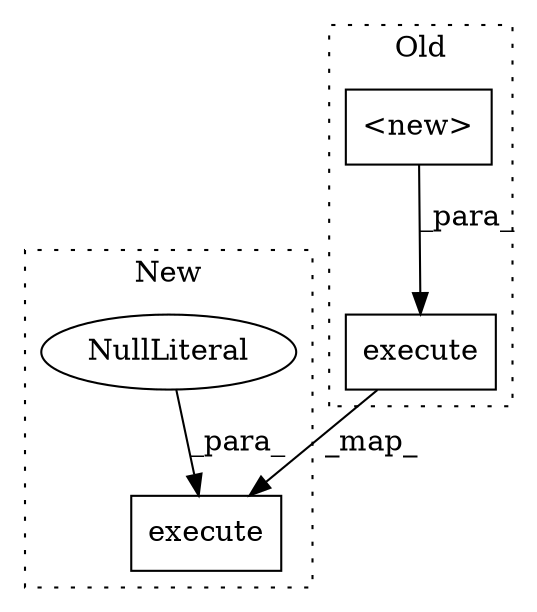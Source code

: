 digraph G {
subgraph cluster0 {
1 [label="execute" a="32" s="2763,3155" l="23,1" shape="box"];
4 [label="<new>" a="14" s="2786" l="15" shape="box"];
label = "Old";
style="dotted";
}
subgraph cluster1 {
2 [label="execute" a="32" s="2660,2949" l="23,1" shape="box"];
3 [label="NullLiteral" a="33" s="2683" l="266" shape="ellipse"];
label = "New";
style="dotted";
}
1 -> 2 [label="_map_"];
3 -> 2 [label="_para_"];
4 -> 1 [label="_para_"];
}